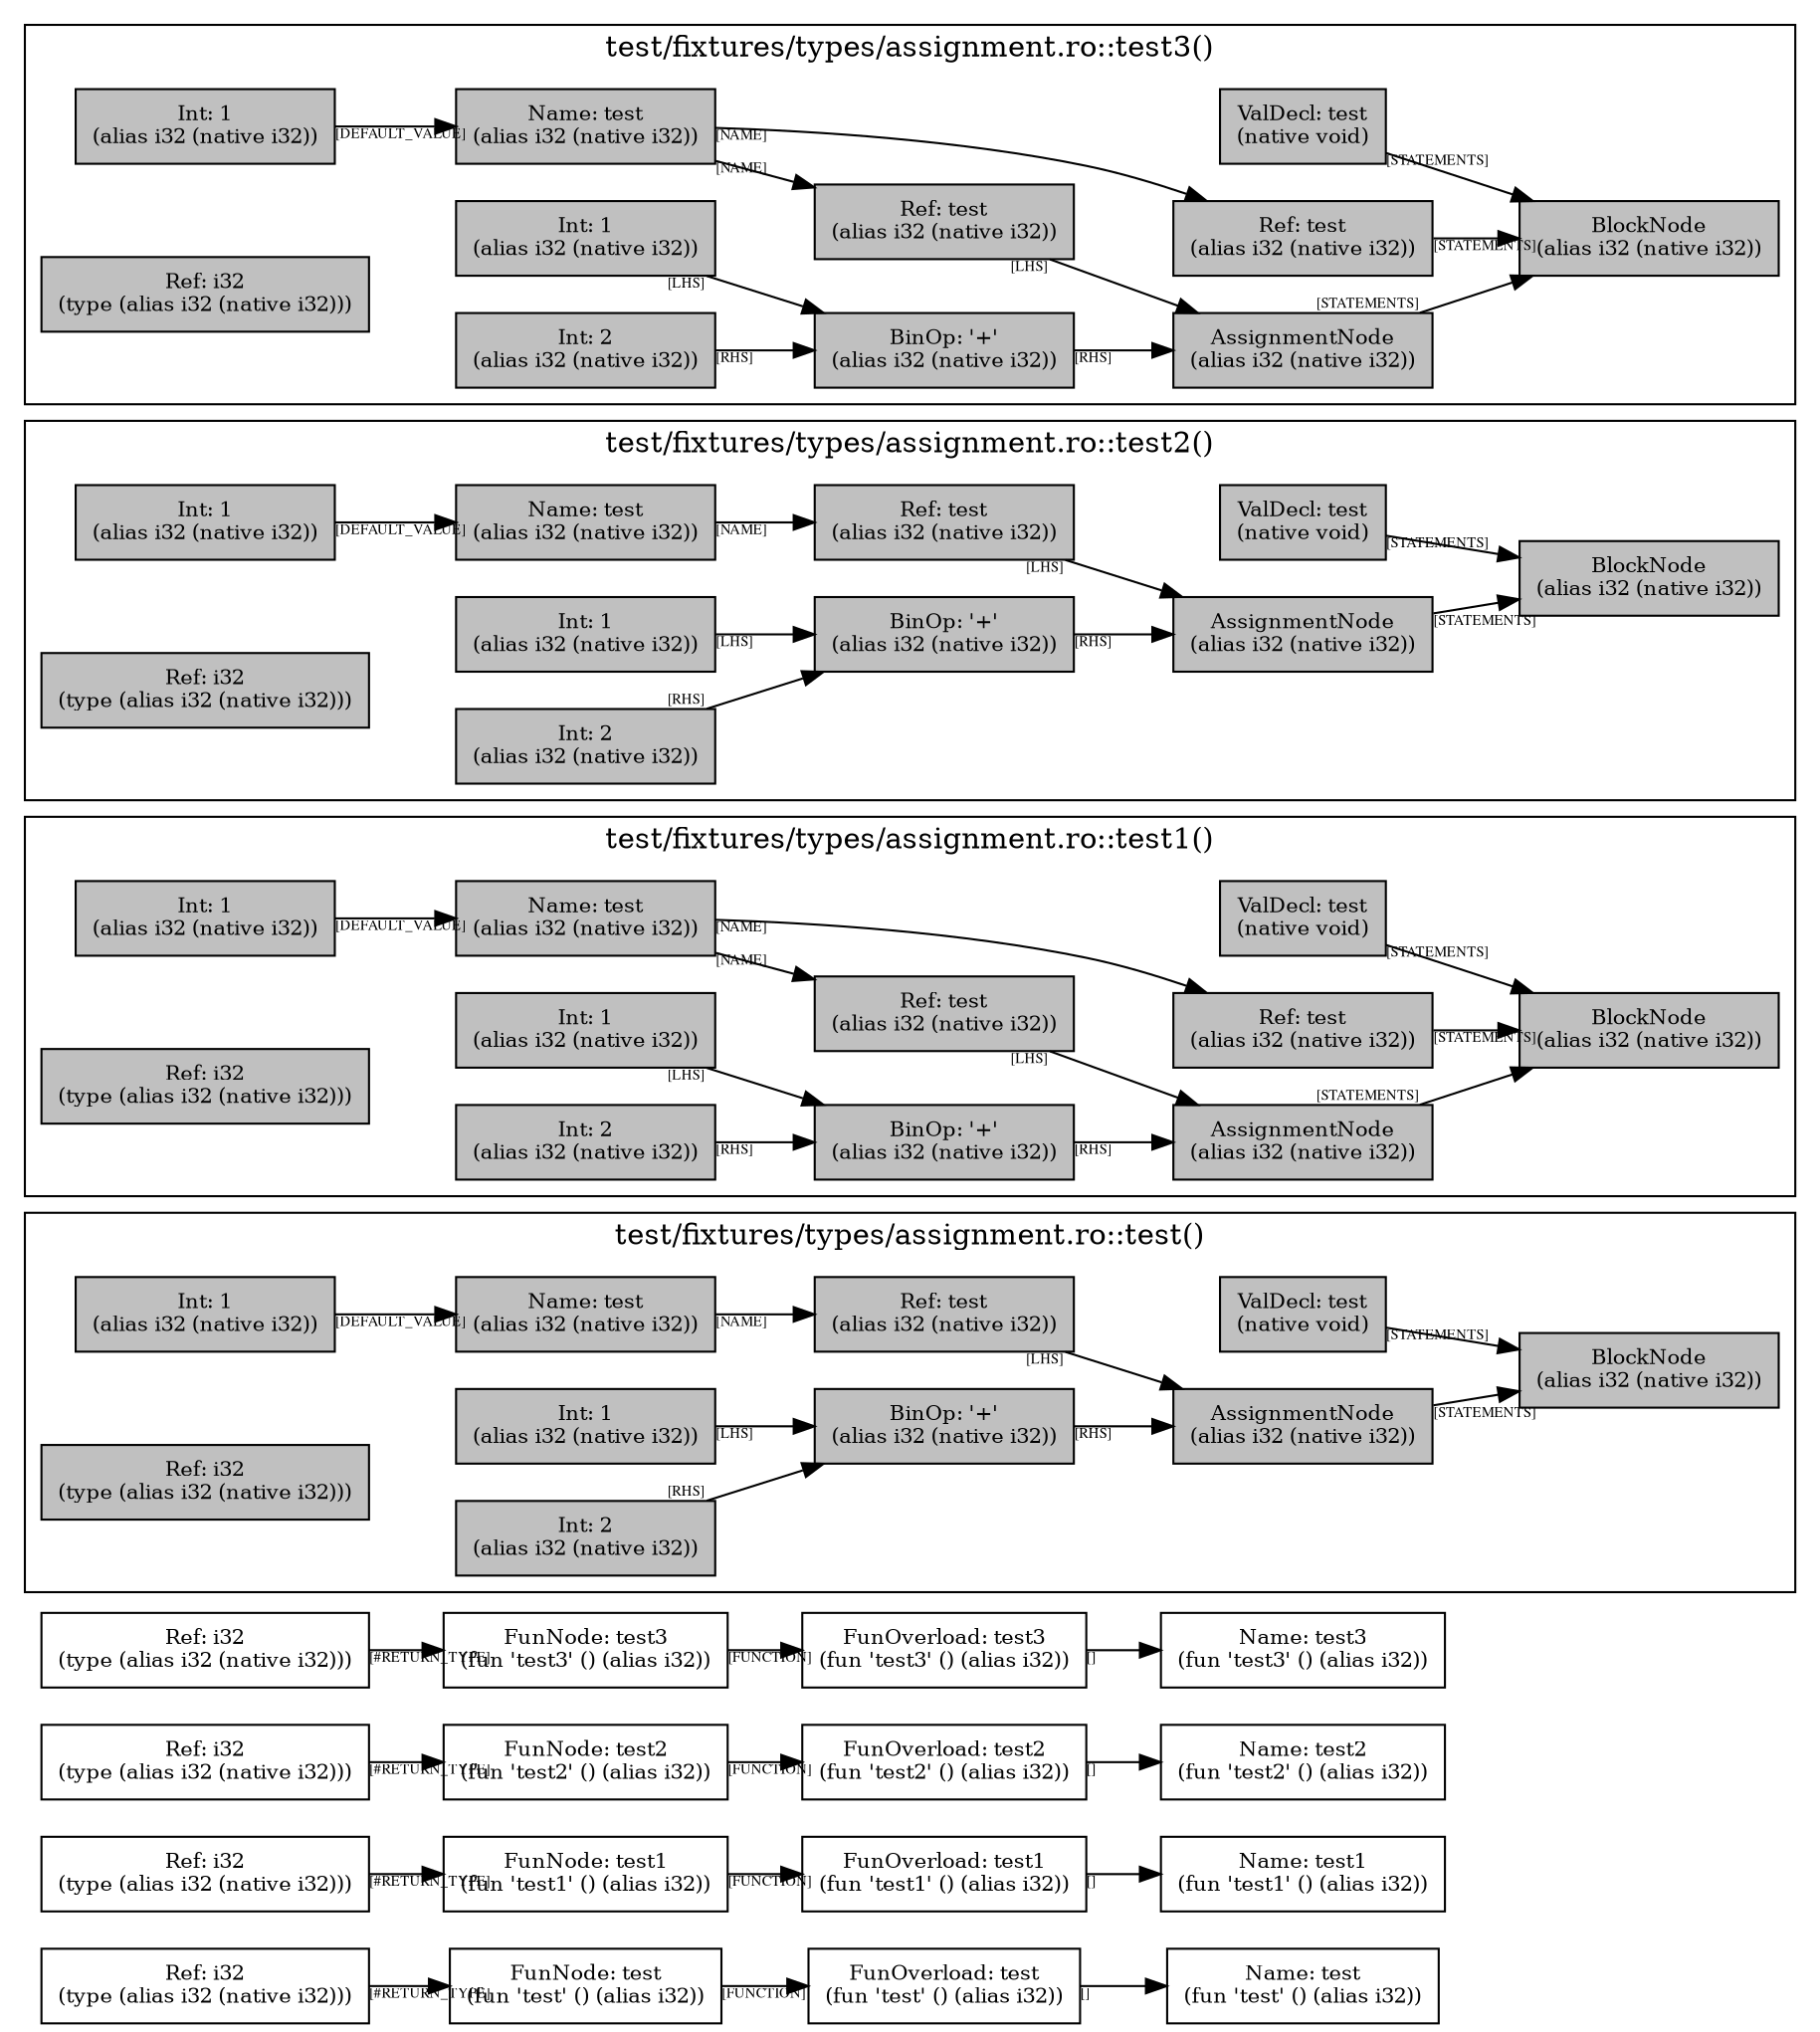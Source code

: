 digraph Document {
  node [shape=box,fontsize=10]; rankdir=LR;
  1 [label="FunOverload: test\n(fun 'test' () (alias i32))", fillcolor=grey];
  2 [label="FunNode: test\n(fun 'test' () (alias i32))", fillcolor=grey];
  3 [label="Ref: i32\n(type (alias i32 (native i32)))", fillcolor=grey];
  4 [label="Name: test\n(fun 'test' () (alias i32))", fillcolor=grey];
  5 [label="FunOverload: test1\n(fun 'test1' () (alias i32))", fillcolor=grey];
  6 [label="FunNode: test1\n(fun 'test1' () (alias i32))", fillcolor=grey];
  7 [label="Ref: i32\n(type (alias i32 (native i32)))", fillcolor=grey];
  8 [label="Name: test1\n(fun 'test1' () (alias i32))", fillcolor=grey];
  9 [label="FunOverload: test2\n(fun 'test2' () (alias i32))", fillcolor=grey];
  10 [label="FunNode: test2\n(fun 'test2' () (alias i32))", fillcolor=grey];
  11 [label="Ref: i32\n(type (alias i32 (native i32)))", fillcolor=grey];
  12 [label="Name: test2\n(fun 'test2' () (alias i32))", fillcolor=grey];
  13 [label="FunOverload: test3\n(fun 'test3' () (alias i32))", fillcolor=grey];
  14 [label="FunNode: test3\n(fun 'test3' () (alias i32))", fillcolor=grey];
  15 [label="Ref: i32\n(type (alias i32 (native i32)))", fillcolor=grey];
  16 [label="Name: test3\n(fun 'test3' () (alias i32))", fillcolor=grey];
  subgraph cluster0 { rankdir=TB;
    node [style=filled, fillcolor=grey];
    17 [label="BlockNode\n(alias i32 (native i32))", fillcolor=grey];
    18 [label="ValDecl: test\n(native void)", fillcolor=grey];
    19 [label="Name: test\n(alias i32 (native i32))", fillcolor=grey];
    20 [label="Int: 1\n(alias i32 (native i32))", fillcolor=grey];
    21 [label="AssignmentNode\n(alias i32 (native i32))", fillcolor=grey];
    22 [label="Ref: test\n(alias i32 (native i32))", fillcolor=grey];
    23 [label="BinOp: '+'\n(alias i32 (native i32))", fillcolor=grey];
    24 [label="Int: 1\n(alias i32 (native i32))", fillcolor=grey];
    25 [label="Int: 2\n(alias i32 (native i32))", fillcolor=grey];
    26 [label="Ref: i32\n(type (alias i32 (native i32)))", fillcolor=grey];
    18 -> 17[taillabel="[STATEMENTS]" fontname="times" fontsize = 7 color="black" ];
    19 -> 22[taillabel="[NAME]" fontname="times" fontsize = 7 color="black" ];
    20 -> 19[taillabel="[DEFAULT_VALUE]" fontname="times" fontsize = 7 color="black" ];
    21 -> 17[taillabel="[STATEMENTS]" fontname="times" fontsize = 7 color="black" ];
    22 -> 21[taillabel="[LHS]" fontname="times" fontsize = 7 color="black" ];
    23 -> 21[taillabel="[RHS]" fontname="times" fontsize = 7 color="black" ];
    24 -> 23[taillabel="[LHS]" fontname="times" fontsize = 7 color="black" ];
    25 -> 23[taillabel="[RHS]" fontname="times" fontsize = 7 color="black" ];
  label="test/fixtures/types/assignment.ro::test()";
}
  subgraph cluster1 { rankdir=TB;
    node [style=filled, fillcolor=grey];
    27 [label="BlockNode\n(alias i32 (native i32))", fillcolor=grey];
    28 [label="ValDecl: test\n(native void)", fillcolor=grey];
    29 [label="Name: test\n(alias i32 (native i32))", fillcolor=grey];
    30 [label="Int: 1\n(alias i32 (native i32))", fillcolor=grey];
    31 [label="AssignmentNode\n(alias i32 (native i32))", fillcolor=grey];
    32 [label="Ref: test\n(alias i32 (native i32))", fillcolor=grey];
    33 [label="BinOp: '+'\n(alias i32 (native i32))", fillcolor=grey];
    34 [label="Int: 1\n(alias i32 (native i32))", fillcolor=grey];
    35 [label="Int: 2\n(alias i32 (native i32))", fillcolor=grey];
    36 [label="Ref: test\n(alias i32 (native i32))", fillcolor=grey];
    37 [label="Ref: i32\n(type (alias i32 (native i32)))", fillcolor=grey];
    28 -> 27[taillabel="[STATEMENTS]" fontname="times" fontsize = 7 color="black" ];
    29 -> 32[taillabel="[NAME]" fontname="times" fontsize = 7 color="black" ];
    29 -> 36[taillabel="[NAME]" fontname="times" fontsize = 7 color="black" ];
    30 -> 29[taillabel="[DEFAULT_VALUE]" fontname="times" fontsize = 7 color="black" ];
    31 -> 27[taillabel="[STATEMENTS]" fontname="times" fontsize = 7 color="black" ];
    32 -> 31[taillabel="[LHS]" fontname="times" fontsize = 7 color="black" ];
    33 -> 31[taillabel="[RHS]" fontname="times" fontsize = 7 color="black" ];
    34 -> 33[taillabel="[LHS]" fontname="times" fontsize = 7 color="black" ];
    35 -> 33[taillabel="[RHS]" fontname="times" fontsize = 7 color="black" ];
    36 -> 27[taillabel="[STATEMENTS]" fontname="times" fontsize = 7 color="black" ];
  label="test/fixtures/types/assignment.ro::test1()";
}
  subgraph cluster2 { rankdir=TB;
    node [style=filled, fillcolor=grey];
    38 [label="BlockNode\n(alias i32 (native i32))", fillcolor=grey];
    39 [label="ValDecl: test\n(native void)", fillcolor=grey];
    40 [label="Name: test\n(alias i32 (native i32))", fillcolor=grey];
    41 [label="Int: 1\n(alias i32 (native i32))", fillcolor=grey];
    42 [label="AssignmentNode\n(alias i32 (native i32))", fillcolor=grey];
    43 [label="Ref: test\n(alias i32 (native i32))", fillcolor=grey];
    44 [label="BinOp: '+'\n(alias i32 (native i32))", fillcolor=grey];
    45 [label="Int: 1\n(alias i32 (native i32))", fillcolor=grey];
    46 [label="Int: 2\n(alias i32 (native i32))", fillcolor=grey];
    47 [label="Ref: i32\n(type (alias i32 (native i32)))", fillcolor=grey];
    39 -> 38[taillabel="[STATEMENTS]" fontname="times" fontsize = 7 color="black" ];
    40 -> 43[taillabel="[NAME]" fontname="times" fontsize = 7 color="black" ];
    41 -> 40[taillabel="[DEFAULT_VALUE]" fontname="times" fontsize = 7 color="black" ];
    42 -> 38[taillabel="[STATEMENTS]" fontname="times" fontsize = 7 color="black" ];
    43 -> 42[taillabel="[LHS]" fontname="times" fontsize = 7 color="black" ];
    44 -> 42[taillabel="[RHS]" fontname="times" fontsize = 7 color="black" ];
    45 -> 44[taillabel="[LHS]" fontname="times" fontsize = 7 color="black" ];
    46 -> 44[taillabel="[RHS]" fontname="times" fontsize = 7 color="black" ];
  label="test/fixtures/types/assignment.ro::test2()";
}
  subgraph cluster3 { rankdir=TB;
    node [style=filled, fillcolor=grey];
    48 [label="BlockNode\n(alias i32 (native i32))", fillcolor=grey];
    49 [label="ValDecl: test\n(native void)", fillcolor=grey];
    50 [label="Name: test\n(alias i32 (native i32))", fillcolor=grey];
    51 [label="Int: 1\n(alias i32 (native i32))", fillcolor=grey];
    52 [label="AssignmentNode\n(alias i32 (native i32))", fillcolor=grey];
    53 [label="Ref: test\n(alias i32 (native i32))", fillcolor=grey];
    54 [label="BinOp: '+'\n(alias i32 (native i32))", fillcolor=grey];
    55 [label="Int: 1\n(alias i32 (native i32))", fillcolor=grey];
    56 [label="Int: 2\n(alias i32 (native i32))", fillcolor=grey];
    57 [label="Ref: test\n(alias i32 (native i32))", fillcolor=grey];
    58 [label="Ref: i32\n(type (alias i32 (native i32)))", fillcolor=grey];
    49 -> 48[taillabel="[STATEMENTS]" fontname="times" fontsize = 7 color="black" ];
    50 -> 53[taillabel="[NAME]" fontname="times" fontsize = 7 color="black" ];
    50 -> 57[taillabel="[NAME]" fontname="times" fontsize = 7 color="black" ];
    51 -> 50[taillabel="[DEFAULT_VALUE]" fontname="times" fontsize = 7 color="black" ];
    52 -> 48[taillabel="[STATEMENTS]" fontname="times" fontsize = 7 color="black" ];
    53 -> 52[taillabel="[LHS]" fontname="times" fontsize = 7 color="black" ];
    54 -> 52[taillabel="[RHS]" fontname="times" fontsize = 7 color="black" ];
    55 -> 54[taillabel="[LHS]" fontname="times" fontsize = 7 color="black" ];
    56 -> 54[taillabel="[RHS]" fontname="times" fontsize = 7 color="black" ];
    57 -> 48[taillabel="[STATEMENTS]" fontname="times" fontsize = 7 color="black" ];
  label="test/fixtures/types/assignment.ro::test3()";
}
  1 -> 4[taillabel="[]" fontname="times" fontsize = 7 color="black" ];
  2 -> 1[taillabel="[FUNCTION]" fontname="times" fontsize = 7 color="black" ];
  3 -> 2[taillabel="[#RETURN_TYPE]" fontname="times" fontsize = 7 color="black" ];
  5 -> 8[taillabel="[]" fontname="times" fontsize = 7 color="black" ];
  6 -> 5[taillabel="[FUNCTION]" fontname="times" fontsize = 7 color="black" ];
  7 -> 6[taillabel="[#RETURN_TYPE]" fontname="times" fontsize = 7 color="black" ];
  9 -> 12[taillabel="[]" fontname="times" fontsize = 7 color="black" ];
  10 -> 9[taillabel="[FUNCTION]" fontname="times" fontsize = 7 color="black" ];
  11 -> 10[taillabel="[#RETURN_TYPE]" fontname="times" fontsize = 7 color="black" ];
  13 -> 16[taillabel="[]" fontname="times" fontsize = 7 color="black" ];
  14 -> 13[taillabel="[FUNCTION]" fontname="times" fontsize = 7 color="black" ];
  15 -> 14[taillabel="[#RETURN_TYPE]" fontname="times" fontsize = 7 color="black" ];
  label="";
}
